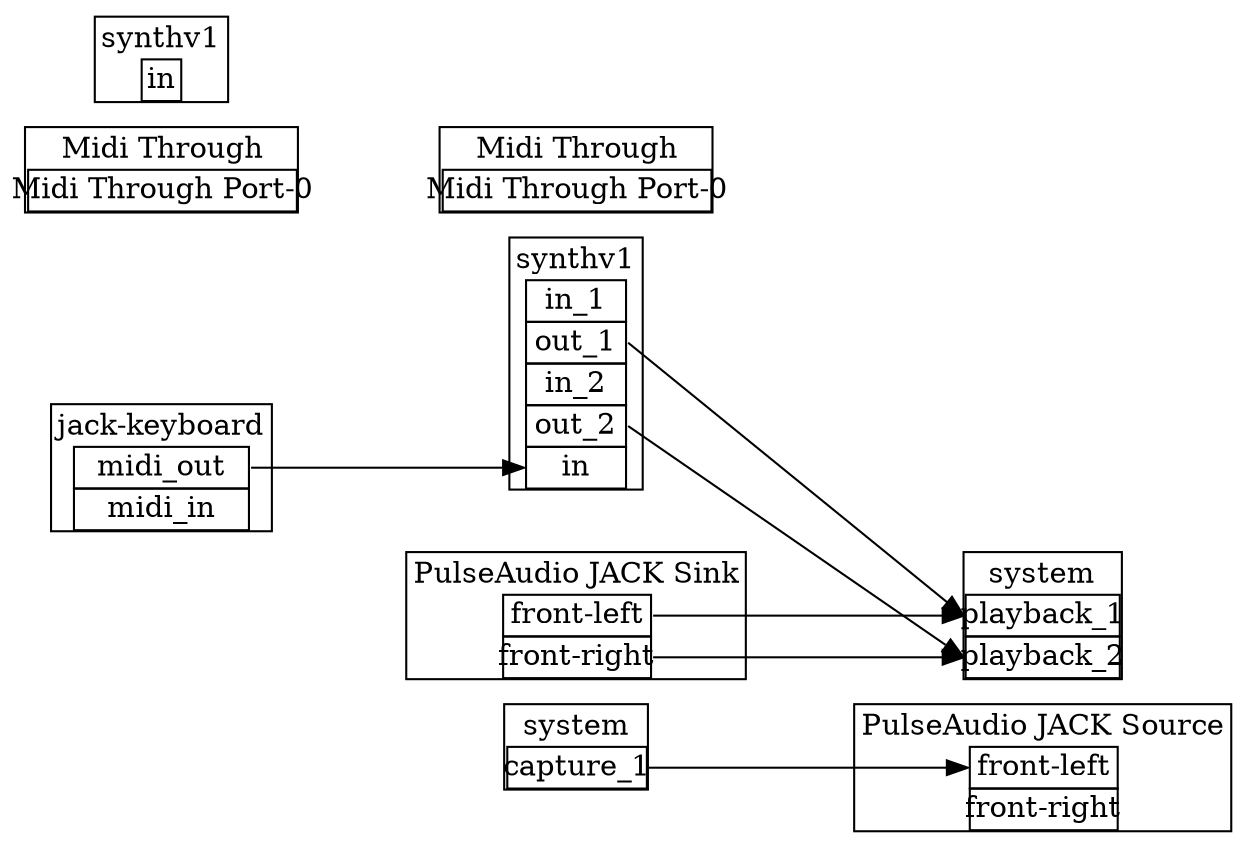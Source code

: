 digraph g {
	graph [bb="0,0,535,399",
		compound=true,
		dpi=96,
		fontsize=10,
		nodesep=0.05,
		overlap=scale,
		rankdir=LR,
		remincross=true,
		splines=false
	];
	node [label="\N"];
	n0	 [height=0.68056,
		label=<<TABLE CELLPADDING="0" CELLSPACING="0"><TR><TD BORDER="0" CELLPADDING="2" COLSPAN="1">system</TD></TR><TR><TD PORT="0x1b49f70" FIXEDSIZE="TRUE" WIDTH="67" HEIGHT="20">capture_1</TD></TR></TABLE>>,
		pos="259,44.5",
		shape=plaintext,
		width=1.1806];
	n1	 [height=0.95833,
		label=<<TABLE CELLPADDING="0" CELLSPACING="0"><TR><TD BORDER="0" CELLPADDING="2" COLSPAN="1">system</TD></TR><TR><TD PORT="0x1e04190" FIXEDSIZE="TRUE" WIDTH="74" HEIGHT="20">playback_1</TD></TR><TR><TD PORT="0x1e04330" FIXEDSIZE="TRUE" WIDTH="74" HEIGHT="20">playback_2</TD></TR></TABLE>>,
		pos="453,107.5",
		shape=plaintext,
		width=1.2778];
	n0 -> n1	 [pos="e,406.73,92.647 301.66,58.17 329.63,67.346 366.76,79.532 397.13,89.496",
		style=invis];
	n3	 [height=0.95833,
		label=<<TABLE CELLPADDING="0" CELLSPACING="0"><TR><TD BORDER="0" CELLPADDING="2" COLSPAN="1">PulseAudio JACK Source</TD></TR><TR><TD PORT="0x1e04810" FIXEDSIZE="TRUE" WIDTH="71" HEIGHT="20">front-left</TD></TR><TR><TD PORT="0x1e049b0" FIXEDSIZE="TRUE" WIDTH="71" HEIGHT="20">front-right</TD></TR></TABLE>>,
		pos="453,34.5",
		shape=plaintext,
		width=2.2778];
	n0:"0x1b49f70":e -> n3:"0x1e04810":w	 [pos="e,416,34.5 294,34.5 294,34.5 376.1,34.5 405.6,34.5"];
	n2	 [height=0.95833,
		label=<<TABLE CELLPADDING="0" CELLSPACING="0"><TR><TD BORDER="0" CELLPADDING="2" COLSPAN="1">PulseAudio JACK Sink</TD></TR><TR><TD PORT="0x1e044d0" FIXEDSIZE="TRUE" WIDTH="71" HEIGHT="20">front-left</TD></TR><TR><TD PORT="0x1e04670" FIXEDSIZE="TRUE" WIDTH="71" HEIGHT="20">front-right</TD></TR></TABLE>>,
		pos="259,107.5",
		shape=plaintext,
		width=2.1111];
	n2:"0x1e044d0":e -> n1:"0x1e04190":w	 [pos="e,415,107.5 296,107.5 296,107.5 376.08,107.5 404.85,107.5"];
	n2:"0x1e04670":e -> n1:"0x1e04330":w	 [pos="e,415,87.5 296,87.5 296,87.5 376.08,87.5 404.85,87.5"];
	n2 -> n2	 [pos="e,284.33,142.03 233.67,142.03 239.42,144.49 247.86,146 259,146 264.92,146 270.08,145.58 274.47,144.81",
		style=invis];
	n4	 [height=0.95833,
		label=<<TABLE CELLPADDING="0" CELLSPACING="0"><TR><TD BORDER="0" CELLPADDING="2" COLSPAN="1">jack-keyboard</TD></TR><TR><TD PORT="0x1e04b50" FIXEDSIZE="TRUE" WIDTH="84" HEIGHT="20">midi_out</TD></TR><TR><TD PORT="0x1e04cf0" FIXEDSIZE="TRUE" WIDTH="84" HEIGHT="20">midi_in</TD></TR></TABLE>>,
		pos="73.5,178.5",
		shape=plaintext,
		width=1.4167];
	n5	 [height=1.7917,
		label=<<TABLE CELLPADDING="0" CELLSPACING="0"><TR><TD BORDER="0" CELLPADDING="2" COLSPAN="1">synthv1</TD></TR><TR><TD PORT="0x1e04e90" FIXEDSIZE="TRUE" WIDTH="48" HEIGHT="20">in_1</TD></TR><TR><TD PORT="0x1e26200" FIXEDSIZE="TRUE" WIDTH="48" HEIGHT="20">out_1</TD></TR><TR><TD PORT="0x1e263a0" FIXEDSIZE="TRUE" WIDTH="48" HEIGHT="20">in_2</TD></TR><TR><TD PORT="0x1e26540" FIXEDSIZE="TRUE" WIDTH="48" HEIGHT="20">out_2</TD></TR><TR><TD PORT="0x1e266e0" FIXEDSIZE="TRUE" WIDTH="48" HEIGHT="20">in</TD></TR></TABLE>>,
		pos="259,228.5",
		shape=plaintext,
		width=0.91667];
	n4:"0x1e04b50":e -> n5:"0x1e266e0":w	 [pos="e,234,178.5 116.5,178.5 116.5,178.5 195.57,178.5 223.98,178.5"];
	n5:"0x1e26200":e -> n1:"0x1e04190":w	 [pos="e,415,107.5 284,238.5 284,238.5 379.87,142.63 407.58,114.92"];
	n5:"0x1e26540":e -> n1:"0x1e04330":w	 [pos="e,415,87.5 284,198.5 284,198.5 379,118.01 407.2,94.111"];
	n6	 [height=0.68056,
		label=<<TABLE CELLPADDING="0" CELLSPACING="0"><TR><TD BORDER="0" CELLPADDING="2" COLSPAN="1">Midi Through</TD></TR><TR><TD PORT="0x1e26880" FIXEDSIZE="TRUE" WIDTH="129" HEIGHT="20">Midi Through Port-0</TD></TR></TABLE>>,
		pos="73.5,321.5",
		shape=plaintext,
		width=2.0417];
	n7	 [height=0.68056,
		label=<<TABLE CELLPADDING="0" CELLSPACING="0"><TR><TD BORDER="0" CELLPADDING="2" COLSPAN="1">Midi Through</TD></TR><TR><TD PORT="0x1e26a20" FIXEDSIZE="TRUE" WIDTH="129" HEIGHT="20">Midi Through Port-0</TD></TR></TABLE>>,
		pos="259,321.5",
		shape=plaintext,
		width=2.0417];
	n6 -> n7	 [pos="e,185.4,321.5 147.02,321.5 156.29,321.5 165.84,321.5 175.25,321.5",
		style=invis];
	n8	 [height=0.68056,
		label=<<TABLE CELLPADDING="0" CELLSPACING="0"><TR><TD BORDER="0" CELLPADDING="2" COLSPAN="1">synthv1</TD></TR><TR><TD PORT="0x1e26bc0" FIXEDSIZE="TRUE" WIDTH="19" HEIGHT="20">in</TD></TR></TABLE>>,
		pos="73.5,374.5",
		shape=plaintext,
		width=0.90278];
}
